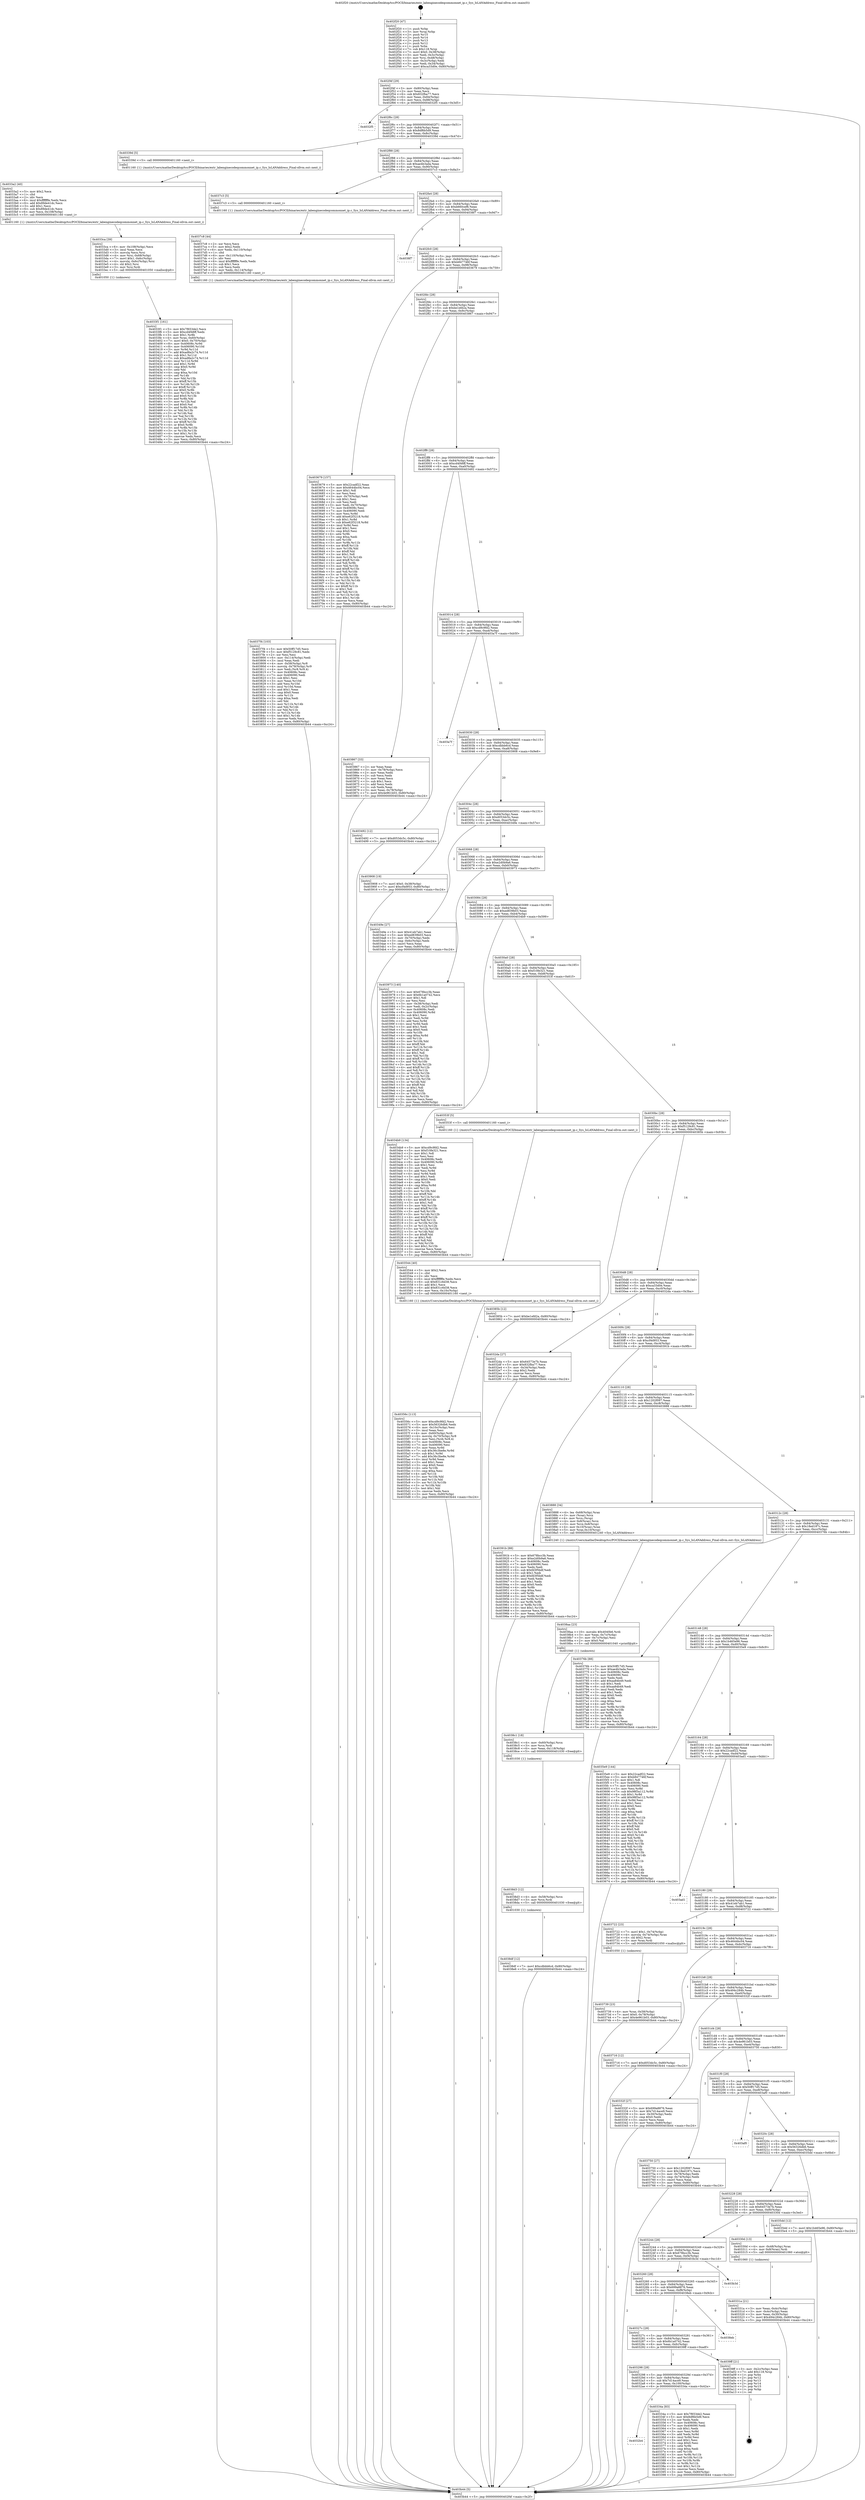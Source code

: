 digraph "0x402f20" {
  label = "0x402f20 (/mnt/c/Users/mathe/Desktop/tcc/POCII/binaries/extr_labenginecodeqcommonnet_ip.c_Sys_IsLANAddress_Final-ollvm.out::main(0))"
  labelloc = "t"
  node[shape=record]

  Entry [label="",width=0.3,height=0.3,shape=circle,fillcolor=black,style=filled]
  "0x402f4f" [label="{
     0x402f4f [29]\l
     | [instrs]\l
     &nbsp;&nbsp;0x402f4f \<+3\>: mov -0x80(%rbp),%eax\l
     &nbsp;&nbsp;0x402f52 \<+2\>: mov %eax,%ecx\l
     &nbsp;&nbsp;0x402f54 \<+6\>: sub $0x832fba77,%ecx\l
     &nbsp;&nbsp;0x402f5a \<+6\>: mov %eax,-0x84(%rbp)\l
     &nbsp;&nbsp;0x402f60 \<+6\>: mov %ecx,-0x88(%rbp)\l
     &nbsp;&nbsp;0x402f66 \<+6\>: je 00000000004032f5 \<main+0x3d5\>\l
  }"]
  "0x4032f5" [label="{
     0x4032f5\l
  }", style=dashed]
  "0x402f6c" [label="{
     0x402f6c [28]\l
     | [instrs]\l
     &nbsp;&nbsp;0x402f6c \<+5\>: jmp 0000000000402f71 \<main+0x51\>\l
     &nbsp;&nbsp;0x402f71 \<+6\>: mov -0x84(%rbp),%eax\l
     &nbsp;&nbsp;0x402f77 \<+5\>: sub $0x8df6b5d9,%eax\l
     &nbsp;&nbsp;0x402f7c \<+6\>: mov %eax,-0x8c(%rbp)\l
     &nbsp;&nbsp;0x402f82 \<+6\>: je 000000000040339d \<main+0x47d\>\l
  }"]
  Exit [label="",width=0.3,height=0.3,shape=circle,fillcolor=black,style=filled,peripheries=2]
  "0x40339d" [label="{
     0x40339d [5]\l
     | [instrs]\l
     &nbsp;&nbsp;0x40339d \<+5\>: call 0000000000401160 \<next_i\>\l
     | [calls]\l
     &nbsp;&nbsp;0x401160 \{1\} (/mnt/c/Users/mathe/Desktop/tcc/POCII/binaries/extr_labenginecodeqcommonnet_ip.c_Sys_IsLANAddress_Final-ollvm.out::next_i)\l
  }"]
  "0x402f88" [label="{
     0x402f88 [28]\l
     | [instrs]\l
     &nbsp;&nbsp;0x402f88 \<+5\>: jmp 0000000000402f8d \<main+0x6d\>\l
     &nbsp;&nbsp;0x402f8d \<+6\>: mov -0x84(%rbp),%eax\l
     &nbsp;&nbsp;0x402f93 \<+5\>: sub $0xae4b3ada,%eax\l
     &nbsp;&nbsp;0x402f98 \<+6\>: mov %eax,-0x90(%rbp)\l
     &nbsp;&nbsp;0x402f9e \<+6\>: je 00000000004037c3 \<main+0x8a3\>\l
  }"]
  "0x4038df" [label="{
     0x4038df [12]\l
     | [instrs]\l
     &nbsp;&nbsp;0x4038df \<+7\>: movl $0xcdbbb6cd,-0x80(%rbp)\l
     &nbsp;&nbsp;0x4038e6 \<+5\>: jmp 0000000000403b44 \<main+0xc24\>\l
  }"]
  "0x4037c3" [label="{
     0x4037c3 [5]\l
     | [instrs]\l
     &nbsp;&nbsp;0x4037c3 \<+5\>: call 0000000000401160 \<next_i\>\l
     | [calls]\l
     &nbsp;&nbsp;0x401160 \{1\} (/mnt/c/Users/mathe/Desktop/tcc/POCII/binaries/extr_labenginecodeqcommonnet_ip.c_Sys_IsLANAddress_Final-ollvm.out::next_i)\l
  }"]
  "0x402fa4" [label="{
     0x402fa4 [28]\l
     | [instrs]\l
     &nbsp;&nbsp;0x402fa4 \<+5\>: jmp 0000000000402fa9 \<main+0x89\>\l
     &nbsp;&nbsp;0x402fa9 \<+6\>: mov -0x84(%rbp),%eax\l
     &nbsp;&nbsp;0x402faf \<+5\>: sub $0xb660cef6,%eax\l
     &nbsp;&nbsp;0x402fb4 \<+6\>: mov %eax,-0x94(%rbp)\l
     &nbsp;&nbsp;0x402fba \<+6\>: je 00000000004038f7 \<main+0x9d7\>\l
  }"]
  "0x4038d3" [label="{
     0x4038d3 [12]\l
     | [instrs]\l
     &nbsp;&nbsp;0x4038d3 \<+4\>: mov -0x58(%rbp),%rcx\l
     &nbsp;&nbsp;0x4038d7 \<+3\>: mov %rcx,%rdi\l
     &nbsp;&nbsp;0x4038da \<+5\>: call 0000000000401030 \<free@plt\>\l
     | [calls]\l
     &nbsp;&nbsp;0x401030 \{1\} (unknown)\l
  }"]
  "0x4038f7" [label="{
     0x4038f7\l
  }", style=dashed]
  "0x402fc0" [label="{
     0x402fc0 [28]\l
     | [instrs]\l
     &nbsp;&nbsp;0x402fc0 \<+5\>: jmp 0000000000402fc5 \<main+0xa5\>\l
     &nbsp;&nbsp;0x402fc5 \<+6\>: mov -0x84(%rbp),%eax\l
     &nbsp;&nbsp;0x402fcb \<+5\>: sub $0xb847746f,%eax\l
     &nbsp;&nbsp;0x402fd0 \<+6\>: mov %eax,-0x98(%rbp)\l
     &nbsp;&nbsp;0x402fd6 \<+6\>: je 0000000000403679 \<main+0x759\>\l
  }"]
  "0x4038c1" [label="{
     0x4038c1 [18]\l
     | [instrs]\l
     &nbsp;&nbsp;0x4038c1 \<+4\>: mov -0x60(%rbp),%rcx\l
     &nbsp;&nbsp;0x4038c5 \<+3\>: mov %rcx,%rdi\l
     &nbsp;&nbsp;0x4038c8 \<+6\>: mov %eax,-0x118(%rbp)\l
     &nbsp;&nbsp;0x4038ce \<+5\>: call 0000000000401030 \<free@plt\>\l
     | [calls]\l
     &nbsp;&nbsp;0x401030 \{1\} (unknown)\l
  }"]
  "0x403679" [label="{
     0x403679 [157]\l
     | [instrs]\l
     &nbsp;&nbsp;0x403679 \<+5\>: mov $0x22cadf22,%eax\l
     &nbsp;&nbsp;0x40367e \<+5\>: mov $0x4644bc04,%ecx\l
     &nbsp;&nbsp;0x403683 \<+2\>: mov $0x1,%dl\l
     &nbsp;&nbsp;0x403685 \<+2\>: xor %esi,%esi\l
     &nbsp;&nbsp;0x403687 \<+3\>: mov -0x70(%rbp),%edi\l
     &nbsp;&nbsp;0x40368a \<+3\>: sub $0x1,%esi\l
     &nbsp;&nbsp;0x40368d \<+2\>: sub %esi,%edi\l
     &nbsp;&nbsp;0x40368f \<+3\>: mov %edi,-0x70(%rbp)\l
     &nbsp;&nbsp;0x403692 \<+7\>: mov 0x40608c,%esi\l
     &nbsp;&nbsp;0x403699 \<+7\>: mov 0x406090,%edi\l
     &nbsp;&nbsp;0x4036a0 \<+3\>: mov %esi,%r8d\l
     &nbsp;&nbsp;0x4036a3 \<+7\>: add $0xe62f3218,%r8d\l
     &nbsp;&nbsp;0x4036aa \<+4\>: sub $0x1,%r8d\l
     &nbsp;&nbsp;0x4036ae \<+7\>: sub $0xe62f3218,%r8d\l
     &nbsp;&nbsp;0x4036b5 \<+4\>: imul %r8d,%esi\l
     &nbsp;&nbsp;0x4036b9 \<+3\>: and $0x1,%esi\l
     &nbsp;&nbsp;0x4036bc \<+3\>: cmp $0x0,%esi\l
     &nbsp;&nbsp;0x4036bf \<+4\>: sete %r9b\l
     &nbsp;&nbsp;0x4036c3 \<+3\>: cmp $0xa,%edi\l
     &nbsp;&nbsp;0x4036c6 \<+4\>: setl %r10b\l
     &nbsp;&nbsp;0x4036ca \<+3\>: mov %r9b,%r11b\l
     &nbsp;&nbsp;0x4036cd \<+4\>: xor $0xff,%r11b\l
     &nbsp;&nbsp;0x4036d1 \<+3\>: mov %r10b,%bl\l
     &nbsp;&nbsp;0x4036d4 \<+3\>: xor $0xff,%bl\l
     &nbsp;&nbsp;0x4036d7 \<+3\>: xor $0x1,%dl\l
     &nbsp;&nbsp;0x4036da \<+3\>: mov %r11b,%r14b\l
     &nbsp;&nbsp;0x4036dd \<+4\>: and $0xff,%r14b\l
     &nbsp;&nbsp;0x4036e1 \<+3\>: and %dl,%r9b\l
     &nbsp;&nbsp;0x4036e4 \<+3\>: mov %bl,%r15b\l
     &nbsp;&nbsp;0x4036e7 \<+4\>: and $0xff,%r15b\l
     &nbsp;&nbsp;0x4036eb \<+3\>: and %dl,%r10b\l
     &nbsp;&nbsp;0x4036ee \<+3\>: or %r9b,%r14b\l
     &nbsp;&nbsp;0x4036f1 \<+3\>: or %r10b,%r15b\l
     &nbsp;&nbsp;0x4036f4 \<+3\>: xor %r15b,%r14b\l
     &nbsp;&nbsp;0x4036f7 \<+3\>: or %bl,%r11b\l
     &nbsp;&nbsp;0x4036fa \<+4\>: xor $0xff,%r11b\l
     &nbsp;&nbsp;0x4036fe \<+3\>: or $0x1,%dl\l
     &nbsp;&nbsp;0x403701 \<+3\>: and %dl,%r11b\l
     &nbsp;&nbsp;0x403704 \<+3\>: or %r11b,%r14b\l
     &nbsp;&nbsp;0x403707 \<+4\>: test $0x1,%r14b\l
     &nbsp;&nbsp;0x40370b \<+3\>: cmovne %ecx,%eax\l
     &nbsp;&nbsp;0x40370e \<+3\>: mov %eax,-0x80(%rbp)\l
     &nbsp;&nbsp;0x403711 \<+5\>: jmp 0000000000403b44 \<main+0xc24\>\l
  }"]
  "0x402fdc" [label="{
     0x402fdc [28]\l
     | [instrs]\l
     &nbsp;&nbsp;0x402fdc \<+5\>: jmp 0000000000402fe1 \<main+0xc1\>\l
     &nbsp;&nbsp;0x402fe1 \<+6\>: mov -0x84(%rbp),%eax\l
     &nbsp;&nbsp;0x402fe7 \<+5\>: sub $0xbe1efd2a,%eax\l
     &nbsp;&nbsp;0x402fec \<+6\>: mov %eax,-0x9c(%rbp)\l
     &nbsp;&nbsp;0x402ff2 \<+6\>: je 0000000000403867 \<main+0x947\>\l
  }"]
  "0x4038aa" [label="{
     0x4038aa [23]\l
     | [instrs]\l
     &nbsp;&nbsp;0x4038aa \<+10\>: movabs $0x4040b6,%rdi\l
     &nbsp;&nbsp;0x4038b4 \<+3\>: mov %eax,-0x7c(%rbp)\l
     &nbsp;&nbsp;0x4038b7 \<+3\>: mov -0x7c(%rbp),%esi\l
     &nbsp;&nbsp;0x4038ba \<+2\>: mov $0x0,%al\l
     &nbsp;&nbsp;0x4038bc \<+5\>: call 0000000000401040 \<printf@plt\>\l
     | [calls]\l
     &nbsp;&nbsp;0x401040 \{1\} (unknown)\l
  }"]
  "0x403867" [label="{
     0x403867 [33]\l
     | [instrs]\l
     &nbsp;&nbsp;0x403867 \<+2\>: xor %eax,%eax\l
     &nbsp;&nbsp;0x403869 \<+3\>: mov -0x78(%rbp),%ecx\l
     &nbsp;&nbsp;0x40386c \<+2\>: mov %eax,%edx\l
     &nbsp;&nbsp;0x40386e \<+2\>: sub %ecx,%edx\l
     &nbsp;&nbsp;0x403870 \<+2\>: mov %eax,%ecx\l
     &nbsp;&nbsp;0x403872 \<+3\>: sub $0x1,%ecx\l
     &nbsp;&nbsp;0x403875 \<+2\>: add %ecx,%edx\l
     &nbsp;&nbsp;0x403877 \<+2\>: sub %edx,%eax\l
     &nbsp;&nbsp;0x403879 \<+3\>: mov %eax,-0x78(%rbp)\l
     &nbsp;&nbsp;0x40387c \<+7\>: movl $0x4e961b03,-0x80(%rbp)\l
     &nbsp;&nbsp;0x403883 \<+5\>: jmp 0000000000403b44 \<main+0xc24\>\l
  }"]
  "0x402ff8" [label="{
     0x402ff8 [28]\l
     | [instrs]\l
     &nbsp;&nbsp;0x402ff8 \<+5\>: jmp 0000000000402ffd \<main+0xdd\>\l
     &nbsp;&nbsp;0x402ffd \<+6\>: mov -0x84(%rbp),%eax\l
     &nbsp;&nbsp;0x403003 \<+5\>: sub $0xcd4f48ff,%eax\l
     &nbsp;&nbsp;0x403008 \<+6\>: mov %eax,-0xa0(%rbp)\l
     &nbsp;&nbsp;0x40300e \<+6\>: je 0000000000403492 \<main+0x572\>\l
  }"]
  "0x4037f4" [label="{
     0x4037f4 [103]\l
     | [instrs]\l
     &nbsp;&nbsp;0x4037f4 \<+5\>: mov $0x50ff17d5,%ecx\l
     &nbsp;&nbsp;0x4037f9 \<+5\>: mov $0xf5129c81,%edx\l
     &nbsp;&nbsp;0x4037fe \<+2\>: xor %esi,%esi\l
     &nbsp;&nbsp;0x403800 \<+6\>: mov -0x114(%rbp),%edi\l
     &nbsp;&nbsp;0x403806 \<+3\>: imul %eax,%edi\l
     &nbsp;&nbsp;0x403809 \<+4\>: mov -0x58(%rbp),%r8\l
     &nbsp;&nbsp;0x40380d \<+4\>: movslq -0x78(%rbp),%r9\l
     &nbsp;&nbsp;0x403811 \<+4\>: mov %edi,(%r8,%r9,4)\l
     &nbsp;&nbsp;0x403815 \<+7\>: mov 0x40608c,%eax\l
     &nbsp;&nbsp;0x40381c \<+7\>: mov 0x406090,%edi\l
     &nbsp;&nbsp;0x403823 \<+3\>: sub $0x1,%esi\l
     &nbsp;&nbsp;0x403826 \<+3\>: mov %eax,%r10d\l
     &nbsp;&nbsp;0x403829 \<+3\>: add %esi,%r10d\l
     &nbsp;&nbsp;0x40382c \<+4\>: imul %r10d,%eax\l
     &nbsp;&nbsp;0x403830 \<+3\>: and $0x1,%eax\l
     &nbsp;&nbsp;0x403833 \<+3\>: cmp $0x0,%eax\l
     &nbsp;&nbsp;0x403836 \<+4\>: sete %r11b\l
     &nbsp;&nbsp;0x40383a \<+3\>: cmp $0xa,%edi\l
     &nbsp;&nbsp;0x40383d \<+3\>: setl %bl\l
     &nbsp;&nbsp;0x403840 \<+3\>: mov %r11b,%r14b\l
     &nbsp;&nbsp;0x403843 \<+3\>: and %bl,%r14b\l
     &nbsp;&nbsp;0x403846 \<+3\>: xor %bl,%r11b\l
     &nbsp;&nbsp;0x403849 \<+3\>: or %r11b,%r14b\l
     &nbsp;&nbsp;0x40384c \<+4\>: test $0x1,%r14b\l
     &nbsp;&nbsp;0x403850 \<+3\>: cmovne %edx,%ecx\l
     &nbsp;&nbsp;0x403853 \<+3\>: mov %ecx,-0x80(%rbp)\l
     &nbsp;&nbsp;0x403856 \<+5\>: jmp 0000000000403b44 \<main+0xc24\>\l
  }"]
  "0x403492" [label="{
     0x403492 [12]\l
     | [instrs]\l
     &nbsp;&nbsp;0x403492 \<+7\>: movl $0xd053dc5c,-0x80(%rbp)\l
     &nbsp;&nbsp;0x403499 \<+5\>: jmp 0000000000403b44 \<main+0xc24\>\l
  }"]
  "0x403014" [label="{
     0x403014 [28]\l
     | [instrs]\l
     &nbsp;&nbsp;0x403014 \<+5\>: jmp 0000000000403019 \<main+0xf9\>\l
     &nbsp;&nbsp;0x403019 \<+6\>: mov -0x84(%rbp),%eax\l
     &nbsp;&nbsp;0x40301f \<+5\>: sub $0xcd9c9fd2,%eax\l
     &nbsp;&nbsp;0x403024 \<+6\>: mov %eax,-0xa4(%rbp)\l
     &nbsp;&nbsp;0x40302a \<+6\>: je 0000000000403a7f \<main+0xb5f\>\l
  }"]
  "0x4037c8" [label="{
     0x4037c8 [44]\l
     | [instrs]\l
     &nbsp;&nbsp;0x4037c8 \<+2\>: xor %ecx,%ecx\l
     &nbsp;&nbsp;0x4037ca \<+5\>: mov $0x2,%edx\l
     &nbsp;&nbsp;0x4037cf \<+6\>: mov %edx,-0x110(%rbp)\l
     &nbsp;&nbsp;0x4037d5 \<+1\>: cltd\l
     &nbsp;&nbsp;0x4037d6 \<+6\>: mov -0x110(%rbp),%esi\l
     &nbsp;&nbsp;0x4037dc \<+2\>: idiv %esi\l
     &nbsp;&nbsp;0x4037de \<+6\>: imul $0xfffffffe,%edx,%edx\l
     &nbsp;&nbsp;0x4037e4 \<+3\>: sub $0x1,%ecx\l
     &nbsp;&nbsp;0x4037e7 \<+2\>: sub %ecx,%edx\l
     &nbsp;&nbsp;0x4037e9 \<+6\>: mov %edx,-0x114(%rbp)\l
     &nbsp;&nbsp;0x4037ef \<+5\>: call 0000000000401160 \<next_i\>\l
     | [calls]\l
     &nbsp;&nbsp;0x401160 \{1\} (/mnt/c/Users/mathe/Desktop/tcc/POCII/binaries/extr_labenginecodeqcommonnet_ip.c_Sys_IsLANAddress_Final-ollvm.out::next_i)\l
  }"]
  "0x403a7f" [label="{
     0x403a7f\l
  }", style=dashed]
  "0x403030" [label="{
     0x403030 [28]\l
     | [instrs]\l
     &nbsp;&nbsp;0x403030 \<+5\>: jmp 0000000000403035 \<main+0x115\>\l
     &nbsp;&nbsp;0x403035 \<+6\>: mov -0x84(%rbp),%eax\l
     &nbsp;&nbsp;0x40303b \<+5\>: sub $0xcdbbb6cd,%eax\l
     &nbsp;&nbsp;0x403040 \<+6\>: mov %eax,-0xa8(%rbp)\l
     &nbsp;&nbsp;0x403046 \<+6\>: je 0000000000403908 \<main+0x9e8\>\l
  }"]
  "0x403739" [label="{
     0x403739 [23]\l
     | [instrs]\l
     &nbsp;&nbsp;0x403739 \<+4\>: mov %rax,-0x58(%rbp)\l
     &nbsp;&nbsp;0x40373d \<+7\>: movl $0x0,-0x78(%rbp)\l
     &nbsp;&nbsp;0x403744 \<+7\>: movl $0x4e961b03,-0x80(%rbp)\l
     &nbsp;&nbsp;0x40374b \<+5\>: jmp 0000000000403b44 \<main+0xc24\>\l
  }"]
  "0x403908" [label="{
     0x403908 [19]\l
     | [instrs]\l
     &nbsp;&nbsp;0x403908 \<+7\>: movl $0x0,-0x38(%rbp)\l
     &nbsp;&nbsp;0x40390f \<+7\>: movl $0xcf4d953,-0x80(%rbp)\l
     &nbsp;&nbsp;0x403916 \<+5\>: jmp 0000000000403b44 \<main+0xc24\>\l
  }"]
  "0x40304c" [label="{
     0x40304c [28]\l
     | [instrs]\l
     &nbsp;&nbsp;0x40304c \<+5\>: jmp 0000000000403051 \<main+0x131\>\l
     &nbsp;&nbsp;0x403051 \<+6\>: mov -0x84(%rbp),%eax\l
     &nbsp;&nbsp;0x403057 \<+5\>: sub $0xd053dc5c,%eax\l
     &nbsp;&nbsp;0x40305c \<+6\>: mov %eax,-0xac(%rbp)\l
     &nbsp;&nbsp;0x403062 \<+6\>: je 000000000040349e \<main+0x57e\>\l
  }"]
  "0x40356c" [label="{
     0x40356c [113]\l
     | [instrs]\l
     &nbsp;&nbsp;0x40356c \<+5\>: mov $0xcd9c9fd2,%ecx\l
     &nbsp;&nbsp;0x403571 \<+5\>: mov $0x56326db6,%edx\l
     &nbsp;&nbsp;0x403576 \<+6\>: mov -0x10c(%rbp),%esi\l
     &nbsp;&nbsp;0x40357c \<+3\>: imul %eax,%esi\l
     &nbsp;&nbsp;0x40357f \<+4\>: mov -0x60(%rbp),%rdi\l
     &nbsp;&nbsp;0x403583 \<+4\>: movslq -0x70(%rbp),%r8\l
     &nbsp;&nbsp;0x403587 \<+4\>: mov %esi,(%rdi,%r8,4)\l
     &nbsp;&nbsp;0x40358b \<+7\>: mov 0x40608c,%eax\l
     &nbsp;&nbsp;0x403592 \<+7\>: mov 0x406090,%esi\l
     &nbsp;&nbsp;0x403599 \<+3\>: mov %eax,%r9d\l
     &nbsp;&nbsp;0x40359c \<+7\>: sub $0x36c3be8e,%r9d\l
     &nbsp;&nbsp;0x4035a3 \<+4\>: sub $0x1,%r9d\l
     &nbsp;&nbsp;0x4035a7 \<+7\>: add $0x36c3be8e,%r9d\l
     &nbsp;&nbsp;0x4035ae \<+4\>: imul %r9d,%eax\l
     &nbsp;&nbsp;0x4035b2 \<+3\>: and $0x1,%eax\l
     &nbsp;&nbsp;0x4035b5 \<+3\>: cmp $0x0,%eax\l
     &nbsp;&nbsp;0x4035b8 \<+4\>: sete %r10b\l
     &nbsp;&nbsp;0x4035bc \<+3\>: cmp $0xa,%esi\l
     &nbsp;&nbsp;0x4035bf \<+4\>: setl %r11b\l
     &nbsp;&nbsp;0x4035c3 \<+3\>: mov %r10b,%bl\l
     &nbsp;&nbsp;0x4035c6 \<+3\>: and %r11b,%bl\l
     &nbsp;&nbsp;0x4035c9 \<+3\>: xor %r11b,%r10b\l
     &nbsp;&nbsp;0x4035cc \<+3\>: or %r10b,%bl\l
     &nbsp;&nbsp;0x4035cf \<+3\>: test $0x1,%bl\l
     &nbsp;&nbsp;0x4035d2 \<+3\>: cmovne %edx,%ecx\l
     &nbsp;&nbsp;0x4035d5 \<+3\>: mov %ecx,-0x80(%rbp)\l
     &nbsp;&nbsp;0x4035d8 \<+5\>: jmp 0000000000403b44 \<main+0xc24\>\l
  }"]
  "0x40349e" [label="{
     0x40349e [27]\l
     | [instrs]\l
     &nbsp;&nbsp;0x40349e \<+5\>: mov $0x41eb7ab1,%eax\l
     &nbsp;&nbsp;0x4034a3 \<+5\>: mov $0xed839b03,%ecx\l
     &nbsp;&nbsp;0x4034a8 \<+3\>: mov -0x70(%rbp),%edx\l
     &nbsp;&nbsp;0x4034ab \<+3\>: cmp -0x6c(%rbp),%edx\l
     &nbsp;&nbsp;0x4034ae \<+3\>: cmovl %ecx,%eax\l
     &nbsp;&nbsp;0x4034b1 \<+3\>: mov %eax,-0x80(%rbp)\l
     &nbsp;&nbsp;0x4034b4 \<+5\>: jmp 0000000000403b44 \<main+0xc24\>\l
  }"]
  "0x403068" [label="{
     0x403068 [28]\l
     | [instrs]\l
     &nbsp;&nbsp;0x403068 \<+5\>: jmp 000000000040306d \<main+0x14d\>\l
     &nbsp;&nbsp;0x40306d \<+6\>: mov -0x84(%rbp),%eax\l
     &nbsp;&nbsp;0x403073 \<+5\>: sub $0xe2d0b9a6,%eax\l
     &nbsp;&nbsp;0x403078 \<+6\>: mov %eax,-0xb0(%rbp)\l
     &nbsp;&nbsp;0x40307e \<+6\>: je 0000000000403973 \<main+0xa53\>\l
  }"]
  "0x403544" [label="{
     0x403544 [40]\l
     | [instrs]\l
     &nbsp;&nbsp;0x403544 \<+5\>: mov $0x2,%ecx\l
     &nbsp;&nbsp;0x403549 \<+1\>: cltd\l
     &nbsp;&nbsp;0x40354a \<+2\>: idiv %ecx\l
     &nbsp;&nbsp;0x40354c \<+6\>: imul $0xfffffffe,%edx,%ecx\l
     &nbsp;&nbsp;0x403552 \<+6\>: sub $0x831c6d38,%ecx\l
     &nbsp;&nbsp;0x403558 \<+3\>: add $0x1,%ecx\l
     &nbsp;&nbsp;0x40355b \<+6\>: add $0x831c6d38,%ecx\l
     &nbsp;&nbsp;0x403561 \<+6\>: mov %ecx,-0x10c(%rbp)\l
     &nbsp;&nbsp;0x403567 \<+5\>: call 0000000000401160 \<next_i\>\l
     | [calls]\l
     &nbsp;&nbsp;0x401160 \{1\} (/mnt/c/Users/mathe/Desktop/tcc/POCII/binaries/extr_labenginecodeqcommonnet_ip.c_Sys_IsLANAddress_Final-ollvm.out::next_i)\l
  }"]
  "0x403973" [label="{
     0x403973 [140]\l
     | [instrs]\l
     &nbsp;&nbsp;0x403973 \<+5\>: mov $0x678bcc3b,%eax\l
     &nbsp;&nbsp;0x403978 \<+5\>: mov $0x6b1a0742,%ecx\l
     &nbsp;&nbsp;0x40397d \<+2\>: mov $0x1,%dl\l
     &nbsp;&nbsp;0x40397f \<+2\>: xor %esi,%esi\l
     &nbsp;&nbsp;0x403981 \<+3\>: mov -0x38(%rbp),%edi\l
     &nbsp;&nbsp;0x403984 \<+3\>: mov %edi,-0x2c(%rbp)\l
     &nbsp;&nbsp;0x403987 \<+7\>: mov 0x40608c,%edi\l
     &nbsp;&nbsp;0x40398e \<+8\>: mov 0x406090,%r8d\l
     &nbsp;&nbsp;0x403996 \<+3\>: sub $0x1,%esi\l
     &nbsp;&nbsp;0x403999 \<+3\>: mov %edi,%r9d\l
     &nbsp;&nbsp;0x40399c \<+3\>: add %esi,%r9d\l
     &nbsp;&nbsp;0x40399f \<+4\>: imul %r9d,%edi\l
     &nbsp;&nbsp;0x4039a3 \<+3\>: and $0x1,%edi\l
     &nbsp;&nbsp;0x4039a6 \<+3\>: cmp $0x0,%edi\l
     &nbsp;&nbsp;0x4039a9 \<+4\>: sete %r10b\l
     &nbsp;&nbsp;0x4039ad \<+4\>: cmp $0xa,%r8d\l
     &nbsp;&nbsp;0x4039b1 \<+4\>: setl %r11b\l
     &nbsp;&nbsp;0x4039b5 \<+3\>: mov %r10b,%bl\l
     &nbsp;&nbsp;0x4039b8 \<+3\>: xor $0xff,%bl\l
     &nbsp;&nbsp;0x4039bb \<+3\>: mov %r11b,%r14b\l
     &nbsp;&nbsp;0x4039be \<+4\>: xor $0xff,%r14b\l
     &nbsp;&nbsp;0x4039c2 \<+3\>: xor $0x1,%dl\l
     &nbsp;&nbsp;0x4039c5 \<+3\>: mov %bl,%r15b\l
     &nbsp;&nbsp;0x4039c8 \<+4\>: and $0xff,%r15b\l
     &nbsp;&nbsp;0x4039cc \<+3\>: and %dl,%r10b\l
     &nbsp;&nbsp;0x4039cf \<+3\>: mov %r14b,%r12b\l
     &nbsp;&nbsp;0x4039d2 \<+4\>: and $0xff,%r12b\l
     &nbsp;&nbsp;0x4039d6 \<+3\>: and %dl,%r11b\l
     &nbsp;&nbsp;0x4039d9 \<+3\>: or %r10b,%r15b\l
     &nbsp;&nbsp;0x4039dc \<+3\>: or %r11b,%r12b\l
     &nbsp;&nbsp;0x4039df \<+3\>: xor %r12b,%r15b\l
     &nbsp;&nbsp;0x4039e2 \<+3\>: or %r14b,%bl\l
     &nbsp;&nbsp;0x4039e5 \<+3\>: xor $0xff,%bl\l
     &nbsp;&nbsp;0x4039e8 \<+3\>: or $0x1,%dl\l
     &nbsp;&nbsp;0x4039eb \<+2\>: and %dl,%bl\l
     &nbsp;&nbsp;0x4039ed \<+3\>: or %bl,%r15b\l
     &nbsp;&nbsp;0x4039f0 \<+4\>: test $0x1,%r15b\l
     &nbsp;&nbsp;0x4039f4 \<+3\>: cmovne %ecx,%eax\l
     &nbsp;&nbsp;0x4039f7 \<+3\>: mov %eax,-0x80(%rbp)\l
     &nbsp;&nbsp;0x4039fa \<+5\>: jmp 0000000000403b44 \<main+0xc24\>\l
  }"]
  "0x403084" [label="{
     0x403084 [28]\l
     | [instrs]\l
     &nbsp;&nbsp;0x403084 \<+5\>: jmp 0000000000403089 \<main+0x169\>\l
     &nbsp;&nbsp;0x403089 \<+6\>: mov -0x84(%rbp),%eax\l
     &nbsp;&nbsp;0x40308f \<+5\>: sub $0xed839b03,%eax\l
     &nbsp;&nbsp;0x403094 \<+6\>: mov %eax,-0xb4(%rbp)\l
     &nbsp;&nbsp;0x40309a \<+6\>: je 00000000004034b9 \<main+0x599\>\l
  }"]
  "0x4033f1" [label="{
     0x4033f1 [161]\l
     | [instrs]\l
     &nbsp;&nbsp;0x4033f1 \<+5\>: mov $0x7f653de2,%ecx\l
     &nbsp;&nbsp;0x4033f6 \<+5\>: mov $0xcd4f48ff,%edx\l
     &nbsp;&nbsp;0x4033fb \<+3\>: mov $0x1,%r8b\l
     &nbsp;&nbsp;0x4033fe \<+4\>: mov %rax,-0x60(%rbp)\l
     &nbsp;&nbsp;0x403402 \<+7\>: movl $0x0,-0x70(%rbp)\l
     &nbsp;&nbsp;0x403409 \<+8\>: mov 0x40608c,%r9d\l
     &nbsp;&nbsp;0x403411 \<+8\>: mov 0x406090,%r10d\l
     &nbsp;&nbsp;0x403419 \<+3\>: mov %r9d,%r11d\l
     &nbsp;&nbsp;0x40341c \<+7\>: add $0xad8a2c74,%r11d\l
     &nbsp;&nbsp;0x403423 \<+4\>: sub $0x1,%r11d\l
     &nbsp;&nbsp;0x403427 \<+7\>: sub $0xad8a2c74,%r11d\l
     &nbsp;&nbsp;0x40342e \<+4\>: imul %r11d,%r9d\l
     &nbsp;&nbsp;0x403432 \<+4\>: and $0x1,%r9d\l
     &nbsp;&nbsp;0x403436 \<+4\>: cmp $0x0,%r9d\l
     &nbsp;&nbsp;0x40343a \<+3\>: sete %bl\l
     &nbsp;&nbsp;0x40343d \<+4\>: cmp $0xa,%r10d\l
     &nbsp;&nbsp;0x403441 \<+4\>: setl %r14b\l
     &nbsp;&nbsp;0x403445 \<+3\>: mov %bl,%r15b\l
     &nbsp;&nbsp;0x403448 \<+4\>: xor $0xff,%r15b\l
     &nbsp;&nbsp;0x40344c \<+3\>: mov %r14b,%r12b\l
     &nbsp;&nbsp;0x40344f \<+4\>: xor $0xff,%r12b\l
     &nbsp;&nbsp;0x403453 \<+4\>: xor $0x0,%r8b\l
     &nbsp;&nbsp;0x403457 \<+3\>: mov %r15b,%r13b\l
     &nbsp;&nbsp;0x40345a \<+4\>: and $0x0,%r13b\l
     &nbsp;&nbsp;0x40345e \<+3\>: and %r8b,%bl\l
     &nbsp;&nbsp;0x403461 \<+3\>: mov %r12b,%al\l
     &nbsp;&nbsp;0x403464 \<+2\>: and $0x0,%al\l
     &nbsp;&nbsp;0x403466 \<+3\>: and %r8b,%r14b\l
     &nbsp;&nbsp;0x403469 \<+3\>: or %bl,%r13b\l
     &nbsp;&nbsp;0x40346c \<+3\>: or %r14b,%al\l
     &nbsp;&nbsp;0x40346f \<+3\>: xor %al,%r13b\l
     &nbsp;&nbsp;0x403472 \<+3\>: or %r12b,%r15b\l
     &nbsp;&nbsp;0x403475 \<+4\>: xor $0xff,%r15b\l
     &nbsp;&nbsp;0x403479 \<+4\>: or $0x0,%r8b\l
     &nbsp;&nbsp;0x40347d \<+3\>: and %r8b,%r15b\l
     &nbsp;&nbsp;0x403480 \<+3\>: or %r15b,%r13b\l
     &nbsp;&nbsp;0x403483 \<+4\>: test $0x1,%r13b\l
     &nbsp;&nbsp;0x403487 \<+3\>: cmovne %edx,%ecx\l
     &nbsp;&nbsp;0x40348a \<+3\>: mov %ecx,-0x80(%rbp)\l
     &nbsp;&nbsp;0x40348d \<+5\>: jmp 0000000000403b44 \<main+0xc24\>\l
  }"]
  "0x4034b9" [label="{
     0x4034b9 [134]\l
     | [instrs]\l
     &nbsp;&nbsp;0x4034b9 \<+5\>: mov $0xcd9c9fd2,%eax\l
     &nbsp;&nbsp;0x4034be \<+5\>: mov $0xf10fe321,%ecx\l
     &nbsp;&nbsp;0x4034c3 \<+2\>: mov $0x1,%dl\l
     &nbsp;&nbsp;0x4034c5 \<+2\>: xor %esi,%esi\l
     &nbsp;&nbsp;0x4034c7 \<+7\>: mov 0x40608c,%edi\l
     &nbsp;&nbsp;0x4034ce \<+8\>: mov 0x406090,%r8d\l
     &nbsp;&nbsp;0x4034d6 \<+3\>: sub $0x1,%esi\l
     &nbsp;&nbsp;0x4034d9 \<+3\>: mov %edi,%r9d\l
     &nbsp;&nbsp;0x4034dc \<+3\>: add %esi,%r9d\l
     &nbsp;&nbsp;0x4034df \<+4\>: imul %r9d,%edi\l
     &nbsp;&nbsp;0x4034e3 \<+3\>: and $0x1,%edi\l
     &nbsp;&nbsp;0x4034e6 \<+3\>: cmp $0x0,%edi\l
     &nbsp;&nbsp;0x4034e9 \<+4\>: sete %r10b\l
     &nbsp;&nbsp;0x4034ed \<+4\>: cmp $0xa,%r8d\l
     &nbsp;&nbsp;0x4034f1 \<+4\>: setl %r11b\l
     &nbsp;&nbsp;0x4034f5 \<+3\>: mov %r10b,%bl\l
     &nbsp;&nbsp;0x4034f8 \<+3\>: xor $0xff,%bl\l
     &nbsp;&nbsp;0x4034fb \<+3\>: mov %r11b,%r14b\l
     &nbsp;&nbsp;0x4034fe \<+4\>: xor $0xff,%r14b\l
     &nbsp;&nbsp;0x403502 \<+3\>: xor $0x1,%dl\l
     &nbsp;&nbsp;0x403505 \<+3\>: mov %bl,%r15b\l
     &nbsp;&nbsp;0x403508 \<+4\>: and $0xff,%r15b\l
     &nbsp;&nbsp;0x40350c \<+3\>: and %dl,%r10b\l
     &nbsp;&nbsp;0x40350f \<+3\>: mov %r14b,%r12b\l
     &nbsp;&nbsp;0x403512 \<+4\>: and $0xff,%r12b\l
     &nbsp;&nbsp;0x403516 \<+3\>: and %dl,%r11b\l
     &nbsp;&nbsp;0x403519 \<+3\>: or %r10b,%r15b\l
     &nbsp;&nbsp;0x40351c \<+3\>: or %r11b,%r12b\l
     &nbsp;&nbsp;0x40351f \<+3\>: xor %r12b,%r15b\l
     &nbsp;&nbsp;0x403522 \<+3\>: or %r14b,%bl\l
     &nbsp;&nbsp;0x403525 \<+3\>: xor $0xff,%bl\l
     &nbsp;&nbsp;0x403528 \<+3\>: or $0x1,%dl\l
     &nbsp;&nbsp;0x40352b \<+2\>: and %dl,%bl\l
     &nbsp;&nbsp;0x40352d \<+3\>: or %bl,%r15b\l
     &nbsp;&nbsp;0x403530 \<+4\>: test $0x1,%r15b\l
     &nbsp;&nbsp;0x403534 \<+3\>: cmovne %ecx,%eax\l
     &nbsp;&nbsp;0x403537 \<+3\>: mov %eax,-0x80(%rbp)\l
     &nbsp;&nbsp;0x40353a \<+5\>: jmp 0000000000403b44 \<main+0xc24\>\l
  }"]
  "0x4030a0" [label="{
     0x4030a0 [28]\l
     | [instrs]\l
     &nbsp;&nbsp;0x4030a0 \<+5\>: jmp 00000000004030a5 \<main+0x185\>\l
     &nbsp;&nbsp;0x4030a5 \<+6\>: mov -0x84(%rbp),%eax\l
     &nbsp;&nbsp;0x4030ab \<+5\>: sub $0xf10fe321,%eax\l
     &nbsp;&nbsp;0x4030b0 \<+6\>: mov %eax,-0xb8(%rbp)\l
     &nbsp;&nbsp;0x4030b6 \<+6\>: je 000000000040353f \<main+0x61f\>\l
  }"]
  "0x4033ca" [label="{
     0x4033ca [39]\l
     | [instrs]\l
     &nbsp;&nbsp;0x4033ca \<+6\>: mov -0x108(%rbp),%ecx\l
     &nbsp;&nbsp;0x4033d0 \<+3\>: imul %eax,%ecx\l
     &nbsp;&nbsp;0x4033d3 \<+3\>: movslq %ecx,%rsi\l
     &nbsp;&nbsp;0x4033d6 \<+4\>: mov %rsi,-0x68(%rbp)\l
     &nbsp;&nbsp;0x4033da \<+7\>: movl $0x1,-0x6c(%rbp)\l
     &nbsp;&nbsp;0x4033e1 \<+4\>: movslq -0x6c(%rbp),%rsi\l
     &nbsp;&nbsp;0x4033e5 \<+4\>: shl $0x2,%rsi\l
     &nbsp;&nbsp;0x4033e9 \<+3\>: mov %rsi,%rdi\l
     &nbsp;&nbsp;0x4033ec \<+5\>: call 0000000000401050 \<malloc@plt\>\l
     | [calls]\l
     &nbsp;&nbsp;0x401050 \{1\} (unknown)\l
  }"]
  "0x40353f" [label="{
     0x40353f [5]\l
     | [instrs]\l
     &nbsp;&nbsp;0x40353f \<+5\>: call 0000000000401160 \<next_i\>\l
     | [calls]\l
     &nbsp;&nbsp;0x401160 \{1\} (/mnt/c/Users/mathe/Desktop/tcc/POCII/binaries/extr_labenginecodeqcommonnet_ip.c_Sys_IsLANAddress_Final-ollvm.out::next_i)\l
  }"]
  "0x4030bc" [label="{
     0x4030bc [28]\l
     | [instrs]\l
     &nbsp;&nbsp;0x4030bc \<+5\>: jmp 00000000004030c1 \<main+0x1a1\>\l
     &nbsp;&nbsp;0x4030c1 \<+6\>: mov -0x84(%rbp),%eax\l
     &nbsp;&nbsp;0x4030c7 \<+5\>: sub $0xf5129c81,%eax\l
     &nbsp;&nbsp;0x4030cc \<+6\>: mov %eax,-0xbc(%rbp)\l
     &nbsp;&nbsp;0x4030d2 \<+6\>: je 000000000040385b \<main+0x93b\>\l
  }"]
  "0x4033a2" [label="{
     0x4033a2 [40]\l
     | [instrs]\l
     &nbsp;&nbsp;0x4033a2 \<+5\>: mov $0x2,%ecx\l
     &nbsp;&nbsp;0x4033a7 \<+1\>: cltd\l
     &nbsp;&nbsp;0x4033a8 \<+2\>: idiv %ecx\l
     &nbsp;&nbsp;0x4033aa \<+6\>: imul $0xfffffffe,%edx,%ecx\l
     &nbsp;&nbsp;0x4033b0 \<+6\>: add $0x89de41dc,%ecx\l
     &nbsp;&nbsp;0x4033b6 \<+3\>: add $0x1,%ecx\l
     &nbsp;&nbsp;0x4033b9 \<+6\>: sub $0x89de41dc,%ecx\l
     &nbsp;&nbsp;0x4033bf \<+6\>: mov %ecx,-0x108(%rbp)\l
     &nbsp;&nbsp;0x4033c5 \<+5\>: call 0000000000401160 \<next_i\>\l
     | [calls]\l
     &nbsp;&nbsp;0x401160 \{1\} (/mnt/c/Users/mathe/Desktop/tcc/POCII/binaries/extr_labenginecodeqcommonnet_ip.c_Sys_IsLANAddress_Final-ollvm.out::next_i)\l
  }"]
  "0x40385b" [label="{
     0x40385b [12]\l
     | [instrs]\l
     &nbsp;&nbsp;0x40385b \<+7\>: movl $0xbe1efd2a,-0x80(%rbp)\l
     &nbsp;&nbsp;0x403862 \<+5\>: jmp 0000000000403b44 \<main+0xc24\>\l
  }"]
  "0x4030d8" [label="{
     0x4030d8 [28]\l
     | [instrs]\l
     &nbsp;&nbsp;0x4030d8 \<+5\>: jmp 00000000004030dd \<main+0x1bd\>\l
     &nbsp;&nbsp;0x4030dd \<+6\>: mov -0x84(%rbp),%eax\l
     &nbsp;&nbsp;0x4030e3 \<+5\>: sub $0xca33d0e,%eax\l
     &nbsp;&nbsp;0x4030e8 \<+6\>: mov %eax,-0xc0(%rbp)\l
     &nbsp;&nbsp;0x4030ee \<+6\>: je 00000000004032da \<main+0x3ba\>\l
  }"]
  "0x4032b4" [label="{
     0x4032b4\l
  }", style=dashed]
  "0x4032da" [label="{
     0x4032da [27]\l
     | [instrs]\l
     &nbsp;&nbsp;0x4032da \<+5\>: mov $0x64573e7b,%eax\l
     &nbsp;&nbsp;0x4032df \<+5\>: mov $0x832fba77,%ecx\l
     &nbsp;&nbsp;0x4032e4 \<+3\>: mov -0x34(%rbp),%edx\l
     &nbsp;&nbsp;0x4032e7 \<+3\>: cmp $0x2,%edx\l
     &nbsp;&nbsp;0x4032ea \<+3\>: cmovne %ecx,%eax\l
     &nbsp;&nbsp;0x4032ed \<+3\>: mov %eax,-0x80(%rbp)\l
     &nbsp;&nbsp;0x4032f0 \<+5\>: jmp 0000000000403b44 \<main+0xc24\>\l
  }"]
  "0x4030f4" [label="{
     0x4030f4 [28]\l
     | [instrs]\l
     &nbsp;&nbsp;0x4030f4 \<+5\>: jmp 00000000004030f9 \<main+0x1d9\>\l
     &nbsp;&nbsp;0x4030f9 \<+6\>: mov -0x84(%rbp),%eax\l
     &nbsp;&nbsp;0x4030ff \<+5\>: sub $0xcf4d953,%eax\l
     &nbsp;&nbsp;0x403104 \<+6\>: mov %eax,-0xc4(%rbp)\l
     &nbsp;&nbsp;0x40310a \<+6\>: je 000000000040391b \<main+0x9fb\>\l
  }"]
  "0x403b44" [label="{
     0x403b44 [5]\l
     | [instrs]\l
     &nbsp;&nbsp;0x403b44 \<+5\>: jmp 0000000000402f4f \<main+0x2f\>\l
  }"]
  "0x402f20" [label="{
     0x402f20 [47]\l
     | [instrs]\l
     &nbsp;&nbsp;0x402f20 \<+1\>: push %rbp\l
     &nbsp;&nbsp;0x402f21 \<+3\>: mov %rsp,%rbp\l
     &nbsp;&nbsp;0x402f24 \<+2\>: push %r15\l
     &nbsp;&nbsp;0x402f26 \<+2\>: push %r14\l
     &nbsp;&nbsp;0x402f28 \<+2\>: push %r13\l
     &nbsp;&nbsp;0x402f2a \<+2\>: push %r12\l
     &nbsp;&nbsp;0x402f2c \<+1\>: push %rbx\l
     &nbsp;&nbsp;0x402f2d \<+7\>: sub $0x118,%rsp\l
     &nbsp;&nbsp;0x402f34 \<+7\>: movl $0x0,-0x38(%rbp)\l
     &nbsp;&nbsp;0x402f3b \<+3\>: mov %edi,-0x3c(%rbp)\l
     &nbsp;&nbsp;0x402f3e \<+4\>: mov %rsi,-0x48(%rbp)\l
     &nbsp;&nbsp;0x402f42 \<+3\>: mov -0x3c(%rbp),%edi\l
     &nbsp;&nbsp;0x402f45 \<+3\>: mov %edi,-0x34(%rbp)\l
     &nbsp;&nbsp;0x402f48 \<+7\>: movl $0xca33d0e,-0x80(%rbp)\l
  }"]
  "0x40334a" [label="{
     0x40334a [83]\l
     | [instrs]\l
     &nbsp;&nbsp;0x40334a \<+5\>: mov $0x7f653de2,%eax\l
     &nbsp;&nbsp;0x40334f \<+5\>: mov $0x8df6b5d9,%ecx\l
     &nbsp;&nbsp;0x403354 \<+2\>: xor %edx,%edx\l
     &nbsp;&nbsp;0x403356 \<+7\>: mov 0x40608c,%esi\l
     &nbsp;&nbsp;0x40335d \<+7\>: mov 0x406090,%edi\l
     &nbsp;&nbsp;0x403364 \<+3\>: sub $0x1,%edx\l
     &nbsp;&nbsp;0x403367 \<+3\>: mov %esi,%r8d\l
     &nbsp;&nbsp;0x40336a \<+3\>: add %edx,%r8d\l
     &nbsp;&nbsp;0x40336d \<+4\>: imul %r8d,%esi\l
     &nbsp;&nbsp;0x403371 \<+3\>: and $0x1,%esi\l
     &nbsp;&nbsp;0x403374 \<+3\>: cmp $0x0,%esi\l
     &nbsp;&nbsp;0x403377 \<+4\>: sete %r9b\l
     &nbsp;&nbsp;0x40337b \<+3\>: cmp $0xa,%edi\l
     &nbsp;&nbsp;0x40337e \<+4\>: setl %r10b\l
     &nbsp;&nbsp;0x403382 \<+3\>: mov %r9b,%r11b\l
     &nbsp;&nbsp;0x403385 \<+3\>: and %r10b,%r11b\l
     &nbsp;&nbsp;0x403388 \<+3\>: xor %r10b,%r9b\l
     &nbsp;&nbsp;0x40338b \<+3\>: or %r9b,%r11b\l
     &nbsp;&nbsp;0x40338e \<+4\>: test $0x1,%r11b\l
     &nbsp;&nbsp;0x403392 \<+3\>: cmovne %ecx,%eax\l
     &nbsp;&nbsp;0x403395 \<+3\>: mov %eax,-0x80(%rbp)\l
     &nbsp;&nbsp;0x403398 \<+5\>: jmp 0000000000403b44 \<main+0xc24\>\l
  }"]
  "0x40391b" [label="{
     0x40391b [88]\l
     | [instrs]\l
     &nbsp;&nbsp;0x40391b \<+5\>: mov $0x678bcc3b,%eax\l
     &nbsp;&nbsp;0x403920 \<+5\>: mov $0xe2d0b9a6,%ecx\l
     &nbsp;&nbsp;0x403925 \<+7\>: mov 0x40608c,%edx\l
     &nbsp;&nbsp;0x40392c \<+7\>: mov 0x406090,%esi\l
     &nbsp;&nbsp;0x403933 \<+2\>: mov %edx,%edi\l
     &nbsp;&nbsp;0x403935 \<+6\>: sub $0xfd3f5bdf,%edi\l
     &nbsp;&nbsp;0x40393b \<+3\>: sub $0x1,%edi\l
     &nbsp;&nbsp;0x40393e \<+6\>: add $0xfd3f5bdf,%edi\l
     &nbsp;&nbsp;0x403944 \<+3\>: imul %edi,%edx\l
     &nbsp;&nbsp;0x403947 \<+3\>: and $0x1,%edx\l
     &nbsp;&nbsp;0x40394a \<+3\>: cmp $0x0,%edx\l
     &nbsp;&nbsp;0x40394d \<+4\>: sete %r8b\l
     &nbsp;&nbsp;0x403951 \<+3\>: cmp $0xa,%esi\l
     &nbsp;&nbsp;0x403954 \<+4\>: setl %r9b\l
     &nbsp;&nbsp;0x403958 \<+3\>: mov %r8b,%r10b\l
     &nbsp;&nbsp;0x40395b \<+3\>: and %r9b,%r10b\l
     &nbsp;&nbsp;0x40395e \<+3\>: xor %r9b,%r8b\l
     &nbsp;&nbsp;0x403961 \<+3\>: or %r8b,%r10b\l
     &nbsp;&nbsp;0x403964 \<+4\>: test $0x1,%r10b\l
     &nbsp;&nbsp;0x403968 \<+3\>: cmovne %ecx,%eax\l
     &nbsp;&nbsp;0x40396b \<+3\>: mov %eax,-0x80(%rbp)\l
     &nbsp;&nbsp;0x40396e \<+5\>: jmp 0000000000403b44 \<main+0xc24\>\l
  }"]
  "0x403110" [label="{
     0x403110 [28]\l
     | [instrs]\l
     &nbsp;&nbsp;0x403110 \<+5\>: jmp 0000000000403115 \<main+0x1f5\>\l
     &nbsp;&nbsp;0x403115 \<+6\>: mov -0x84(%rbp),%eax\l
     &nbsp;&nbsp;0x40311b \<+5\>: sub $0x1202f097,%eax\l
     &nbsp;&nbsp;0x403120 \<+6\>: mov %eax,-0xc8(%rbp)\l
     &nbsp;&nbsp;0x403126 \<+6\>: je 0000000000403888 \<main+0x968\>\l
  }"]
  "0x403298" [label="{
     0x403298 [28]\l
     | [instrs]\l
     &nbsp;&nbsp;0x403298 \<+5\>: jmp 000000000040329d \<main+0x37d\>\l
     &nbsp;&nbsp;0x40329d \<+6\>: mov -0x84(%rbp),%eax\l
     &nbsp;&nbsp;0x4032a3 \<+5\>: sub $0x7d14ace9,%eax\l
     &nbsp;&nbsp;0x4032a8 \<+6\>: mov %eax,-0x100(%rbp)\l
     &nbsp;&nbsp;0x4032ae \<+6\>: je 000000000040334a \<main+0x42a\>\l
  }"]
  "0x403888" [label="{
     0x403888 [34]\l
     | [instrs]\l
     &nbsp;&nbsp;0x403888 \<+4\>: lea -0x68(%rbp),%rax\l
     &nbsp;&nbsp;0x40388c \<+3\>: mov (%rax),%rcx\l
     &nbsp;&nbsp;0x40388f \<+4\>: mov %rcx,(%rsp)\l
     &nbsp;&nbsp;0x403893 \<+4\>: mov 0x8(%rax),%rcx\l
     &nbsp;&nbsp;0x403897 \<+5\>: mov %rcx,0x8(%rsp)\l
     &nbsp;&nbsp;0x40389c \<+4\>: mov 0x10(%rax),%rax\l
     &nbsp;&nbsp;0x4038a0 \<+5\>: mov %rax,0x10(%rsp)\l
     &nbsp;&nbsp;0x4038a5 \<+5\>: call 0000000000401240 \<Sys_IsLANAddress\>\l
     | [calls]\l
     &nbsp;&nbsp;0x401240 \{1\} (/mnt/c/Users/mathe/Desktop/tcc/POCII/binaries/extr_labenginecodeqcommonnet_ip.c_Sys_IsLANAddress_Final-ollvm.out::Sys_IsLANAddress)\l
  }"]
  "0x40312c" [label="{
     0x40312c [28]\l
     | [instrs]\l
     &nbsp;&nbsp;0x40312c \<+5\>: jmp 0000000000403131 \<main+0x211\>\l
     &nbsp;&nbsp;0x403131 \<+6\>: mov -0x84(%rbp),%eax\l
     &nbsp;&nbsp;0x403137 \<+5\>: sub $0x18ed187c,%eax\l
     &nbsp;&nbsp;0x40313c \<+6\>: mov %eax,-0xcc(%rbp)\l
     &nbsp;&nbsp;0x403142 \<+6\>: je 000000000040376b \<main+0x84b\>\l
  }"]
  "0x4039ff" [label="{
     0x4039ff [21]\l
     | [instrs]\l
     &nbsp;&nbsp;0x4039ff \<+3\>: mov -0x2c(%rbp),%eax\l
     &nbsp;&nbsp;0x403a02 \<+7\>: add $0x118,%rsp\l
     &nbsp;&nbsp;0x403a09 \<+1\>: pop %rbx\l
     &nbsp;&nbsp;0x403a0a \<+2\>: pop %r12\l
     &nbsp;&nbsp;0x403a0c \<+2\>: pop %r13\l
     &nbsp;&nbsp;0x403a0e \<+2\>: pop %r14\l
     &nbsp;&nbsp;0x403a10 \<+2\>: pop %r15\l
     &nbsp;&nbsp;0x403a12 \<+1\>: pop %rbp\l
     &nbsp;&nbsp;0x403a13 \<+1\>: ret\l
  }"]
  "0x40376b" [label="{
     0x40376b [88]\l
     | [instrs]\l
     &nbsp;&nbsp;0x40376b \<+5\>: mov $0x50ff17d5,%eax\l
     &nbsp;&nbsp;0x403770 \<+5\>: mov $0xae4b3ada,%ecx\l
     &nbsp;&nbsp;0x403775 \<+7\>: mov 0x40608c,%edx\l
     &nbsp;&nbsp;0x40377c \<+7\>: mov 0x406090,%esi\l
     &nbsp;&nbsp;0x403783 \<+2\>: mov %edx,%edi\l
     &nbsp;&nbsp;0x403785 \<+6\>: add $0xaa84b49,%edi\l
     &nbsp;&nbsp;0x40378b \<+3\>: sub $0x1,%edi\l
     &nbsp;&nbsp;0x40378e \<+6\>: sub $0xaa84b49,%edi\l
     &nbsp;&nbsp;0x403794 \<+3\>: imul %edi,%edx\l
     &nbsp;&nbsp;0x403797 \<+3\>: and $0x1,%edx\l
     &nbsp;&nbsp;0x40379a \<+3\>: cmp $0x0,%edx\l
     &nbsp;&nbsp;0x40379d \<+4\>: sete %r8b\l
     &nbsp;&nbsp;0x4037a1 \<+3\>: cmp $0xa,%esi\l
     &nbsp;&nbsp;0x4037a4 \<+4\>: setl %r9b\l
     &nbsp;&nbsp;0x4037a8 \<+3\>: mov %r8b,%r10b\l
     &nbsp;&nbsp;0x4037ab \<+3\>: and %r9b,%r10b\l
     &nbsp;&nbsp;0x4037ae \<+3\>: xor %r9b,%r8b\l
     &nbsp;&nbsp;0x4037b1 \<+3\>: or %r8b,%r10b\l
     &nbsp;&nbsp;0x4037b4 \<+4\>: test $0x1,%r10b\l
     &nbsp;&nbsp;0x4037b8 \<+3\>: cmovne %ecx,%eax\l
     &nbsp;&nbsp;0x4037bb \<+3\>: mov %eax,-0x80(%rbp)\l
     &nbsp;&nbsp;0x4037be \<+5\>: jmp 0000000000403b44 \<main+0xc24\>\l
  }"]
  "0x403148" [label="{
     0x403148 [28]\l
     | [instrs]\l
     &nbsp;&nbsp;0x403148 \<+5\>: jmp 000000000040314d \<main+0x22d\>\l
     &nbsp;&nbsp;0x40314d \<+6\>: mov -0x84(%rbp),%eax\l
     &nbsp;&nbsp;0x403153 \<+5\>: sub $0x1b465e96,%eax\l
     &nbsp;&nbsp;0x403158 \<+6\>: mov %eax,-0xd0(%rbp)\l
     &nbsp;&nbsp;0x40315e \<+6\>: je 00000000004035e9 \<main+0x6c9\>\l
  }"]
  "0x40327c" [label="{
     0x40327c [28]\l
     | [instrs]\l
     &nbsp;&nbsp;0x40327c \<+5\>: jmp 0000000000403281 \<main+0x361\>\l
     &nbsp;&nbsp;0x403281 \<+6\>: mov -0x84(%rbp),%eax\l
     &nbsp;&nbsp;0x403287 \<+5\>: sub $0x6b1a0742,%eax\l
     &nbsp;&nbsp;0x40328c \<+6\>: mov %eax,-0xfc(%rbp)\l
     &nbsp;&nbsp;0x403292 \<+6\>: je 00000000004039ff \<main+0xadf\>\l
  }"]
  "0x4035e9" [label="{
     0x4035e9 [144]\l
     | [instrs]\l
     &nbsp;&nbsp;0x4035e9 \<+5\>: mov $0x22cadf22,%eax\l
     &nbsp;&nbsp;0x4035ee \<+5\>: mov $0xb847746f,%ecx\l
     &nbsp;&nbsp;0x4035f3 \<+2\>: mov $0x1,%dl\l
     &nbsp;&nbsp;0x4035f5 \<+7\>: mov 0x40608c,%esi\l
     &nbsp;&nbsp;0x4035fc \<+7\>: mov 0x406090,%edi\l
     &nbsp;&nbsp;0x403603 \<+3\>: mov %esi,%r8d\l
     &nbsp;&nbsp;0x403606 \<+7\>: sub $0x98f3a112,%r8d\l
     &nbsp;&nbsp;0x40360d \<+4\>: sub $0x1,%r8d\l
     &nbsp;&nbsp;0x403611 \<+7\>: add $0x98f3a112,%r8d\l
     &nbsp;&nbsp;0x403618 \<+4\>: imul %r8d,%esi\l
     &nbsp;&nbsp;0x40361c \<+3\>: and $0x1,%esi\l
     &nbsp;&nbsp;0x40361f \<+3\>: cmp $0x0,%esi\l
     &nbsp;&nbsp;0x403622 \<+4\>: sete %r9b\l
     &nbsp;&nbsp;0x403626 \<+3\>: cmp $0xa,%edi\l
     &nbsp;&nbsp;0x403629 \<+4\>: setl %r10b\l
     &nbsp;&nbsp;0x40362d \<+3\>: mov %r9b,%r11b\l
     &nbsp;&nbsp;0x403630 \<+4\>: xor $0xff,%r11b\l
     &nbsp;&nbsp;0x403634 \<+3\>: mov %r10b,%bl\l
     &nbsp;&nbsp;0x403637 \<+3\>: xor $0xff,%bl\l
     &nbsp;&nbsp;0x40363a \<+3\>: xor $0x0,%dl\l
     &nbsp;&nbsp;0x40363d \<+3\>: mov %r11b,%r14b\l
     &nbsp;&nbsp;0x403640 \<+4\>: and $0x0,%r14b\l
     &nbsp;&nbsp;0x403644 \<+3\>: and %dl,%r9b\l
     &nbsp;&nbsp;0x403647 \<+3\>: mov %bl,%r15b\l
     &nbsp;&nbsp;0x40364a \<+4\>: and $0x0,%r15b\l
     &nbsp;&nbsp;0x40364e \<+3\>: and %dl,%r10b\l
     &nbsp;&nbsp;0x403651 \<+3\>: or %r9b,%r14b\l
     &nbsp;&nbsp;0x403654 \<+3\>: or %r10b,%r15b\l
     &nbsp;&nbsp;0x403657 \<+3\>: xor %r15b,%r14b\l
     &nbsp;&nbsp;0x40365a \<+3\>: or %bl,%r11b\l
     &nbsp;&nbsp;0x40365d \<+4\>: xor $0xff,%r11b\l
     &nbsp;&nbsp;0x403661 \<+3\>: or $0x0,%dl\l
     &nbsp;&nbsp;0x403664 \<+3\>: and %dl,%r11b\l
     &nbsp;&nbsp;0x403667 \<+3\>: or %r11b,%r14b\l
     &nbsp;&nbsp;0x40366a \<+4\>: test $0x1,%r14b\l
     &nbsp;&nbsp;0x40366e \<+3\>: cmovne %ecx,%eax\l
     &nbsp;&nbsp;0x403671 \<+3\>: mov %eax,-0x80(%rbp)\l
     &nbsp;&nbsp;0x403674 \<+5\>: jmp 0000000000403b44 \<main+0xc24\>\l
  }"]
  "0x403164" [label="{
     0x403164 [28]\l
     | [instrs]\l
     &nbsp;&nbsp;0x403164 \<+5\>: jmp 0000000000403169 \<main+0x249\>\l
     &nbsp;&nbsp;0x403169 \<+6\>: mov -0x84(%rbp),%eax\l
     &nbsp;&nbsp;0x40316f \<+5\>: sub $0x22cadf22,%eax\l
     &nbsp;&nbsp;0x403174 \<+6\>: mov %eax,-0xd4(%rbp)\l
     &nbsp;&nbsp;0x40317a \<+6\>: je 0000000000403ad1 \<main+0xbb1\>\l
  }"]
  "0x4038eb" [label="{
     0x4038eb\l
  }", style=dashed]
  "0x403ad1" [label="{
     0x403ad1\l
  }", style=dashed]
  "0x403180" [label="{
     0x403180 [28]\l
     | [instrs]\l
     &nbsp;&nbsp;0x403180 \<+5\>: jmp 0000000000403185 \<main+0x265\>\l
     &nbsp;&nbsp;0x403185 \<+6\>: mov -0x84(%rbp),%eax\l
     &nbsp;&nbsp;0x40318b \<+5\>: sub $0x41eb7ab1,%eax\l
     &nbsp;&nbsp;0x403190 \<+6\>: mov %eax,-0xd8(%rbp)\l
     &nbsp;&nbsp;0x403196 \<+6\>: je 0000000000403722 \<main+0x802\>\l
  }"]
  "0x403260" [label="{
     0x403260 [28]\l
     | [instrs]\l
     &nbsp;&nbsp;0x403260 \<+5\>: jmp 0000000000403265 \<main+0x345\>\l
     &nbsp;&nbsp;0x403265 \<+6\>: mov -0x84(%rbp),%eax\l
     &nbsp;&nbsp;0x40326b \<+5\>: sub $0x699a8876,%eax\l
     &nbsp;&nbsp;0x403270 \<+6\>: mov %eax,-0xf8(%rbp)\l
     &nbsp;&nbsp;0x403276 \<+6\>: je 00000000004038eb \<main+0x9cb\>\l
  }"]
  "0x403722" [label="{
     0x403722 [23]\l
     | [instrs]\l
     &nbsp;&nbsp;0x403722 \<+7\>: movl $0x1,-0x74(%rbp)\l
     &nbsp;&nbsp;0x403729 \<+4\>: movslq -0x74(%rbp),%rax\l
     &nbsp;&nbsp;0x40372d \<+4\>: shl $0x2,%rax\l
     &nbsp;&nbsp;0x403731 \<+3\>: mov %rax,%rdi\l
     &nbsp;&nbsp;0x403734 \<+5\>: call 0000000000401050 \<malloc@plt\>\l
     | [calls]\l
     &nbsp;&nbsp;0x401050 \{1\} (unknown)\l
  }"]
  "0x40319c" [label="{
     0x40319c [28]\l
     | [instrs]\l
     &nbsp;&nbsp;0x40319c \<+5\>: jmp 00000000004031a1 \<main+0x281\>\l
     &nbsp;&nbsp;0x4031a1 \<+6\>: mov -0x84(%rbp),%eax\l
     &nbsp;&nbsp;0x4031a7 \<+5\>: sub $0x4644bc04,%eax\l
     &nbsp;&nbsp;0x4031ac \<+6\>: mov %eax,-0xdc(%rbp)\l
     &nbsp;&nbsp;0x4031b2 \<+6\>: je 0000000000403716 \<main+0x7f6\>\l
  }"]
  "0x403b3d" [label="{
     0x403b3d\l
  }", style=dashed]
  "0x403716" [label="{
     0x403716 [12]\l
     | [instrs]\l
     &nbsp;&nbsp;0x403716 \<+7\>: movl $0xd053dc5c,-0x80(%rbp)\l
     &nbsp;&nbsp;0x40371d \<+5\>: jmp 0000000000403b44 \<main+0xc24\>\l
  }"]
  "0x4031b8" [label="{
     0x4031b8 [28]\l
     | [instrs]\l
     &nbsp;&nbsp;0x4031b8 \<+5\>: jmp 00000000004031bd \<main+0x29d\>\l
     &nbsp;&nbsp;0x4031bd \<+6\>: mov -0x84(%rbp),%eax\l
     &nbsp;&nbsp;0x4031c3 \<+5\>: sub $0x494c284b,%eax\l
     &nbsp;&nbsp;0x4031c8 \<+6\>: mov %eax,-0xe0(%rbp)\l
     &nbsp;&nbsp;0x4031ce \<+6\>: je 000000000040332f \<main+0x40f\>\l
  }"]
  "0x40331a" [label="{
     0x40331a [21]\l
     | [instrs]\l
     &nbsp;&nbsp;0x40331a \<+3\>: mov %eax,-0x4c(%rbp)\l
     &nbsp;&nbsp;0x40331d \<+3\>: mov -0x4c(%rbp),%eax\l
     &nbsp;&nbsp;0x403320 \<+3\>: mov %eax,-0x30(%rbp)\l
     &nbsp;&nbsp;0x403323 \<+7\>: movl $0x494c284b,-0x80(%rbp)\l
     &nbsp;&nbsp;0x40332a \<+5\>: jmp 0000000000403b44 \<main+0xc24\>\l
  }"]
  "0x40332f" [label="{
     0x40332f [27]\l
     | [instrs]\l
     &nbsp;&nbsp;0x40332f \<+5\>: mov $0x699a8876,%eax\l
     &nbsp;&nbsp;0x403334 \<+5\>: mov $0x7d14ace9,%ecx\l
     &nbsp;&nbsp;0x403339 \<+3\>: mov -0x30(%rbp),%edx\l
     &nbsp;&nbsp;0x40333c \<+3\>: cmp $0x0,%edx\l
     &nbsp;&nbsp;0x40333f \<+3\>: cmove %ecx,%eax\l
     &nbsp;&nbsp;0x403342 \<+3\>: mov %eax,-0x80(%rbp)\l
     &nbsp;&nbsp;0x403345 \<+5\>: jmp 0000000000403b44 \<main+0xc24\>\l
  }"]
  "0x4031d4" [label="{
     0x4031d4 [28]\l
     | [instrs]\l
     &nbsp;&nbsp;0x4031d4 \<+5\>: jmp 00000000004031d9 \<main+0x2b9\>\l
     &nbsp;&nbsp;0x4031d9 \<+6\>: mov -0x84(%rbp),%eax\l
     &nbsp;&nbsp;0x4031df \<+5\>: sub $0x4e961b03,%eax\l
     &nbsp;&nbsp;0x4031e4 \<+6\>: mov %eax,-0xe4(%rbp)\l
     &nbsp;&nbsp;0x4031ea \<+6\>: je 0000000000403750 \<main+0x830\>\l
  }"]
  "0x403244" [label="{
     0x403244 [28]\l
     | [instrs]\l
     &nbsp;&nbsp;0x403244 \<+5\>: jmp 0000000000403249 \<main+0x329\>\l
     &nbsp;&nbsp;0x403249 \<+6\>: mov -0x84(%rbp),%eax\l
     &nbsp;&nbsp;0x40324f \<+5\>: sub $0x678bcc3b,%eax\l
     &nbsp;&nbsp;0x403254 \<+6\>: mov %eax,-0xf4(%rbp)\l
     &nbsp;&nbsp;0x40325a \<+6\>: je 0000000000403b3d \<main+0xc1d\>\l
  }"]
  "0x403750" [label="{
     0x403750 [27]\l
     | [instrs]\l
     &nbsp;&nbsp;0x403750 \<+5\>: mov $0x1202f097,%eax\l
     &nbsp;&nbsp;0x403755 \<+5\>: mov $0x18ed187c,%ecx\l
     &nbsp;&nbsp;0x40375a \<+3\>: mov -0x78(%rbp),%edx\l
     &nbsp;&nbsp;0x40375d \<+3\>: cmp -0x74(%rbp),%edx\l
     &nbsp;&nbsp;0x403760 \<+3\>: cmovl %ecx,%eax\l
     &nbsp;&nbsp;0x403763 \<+3\>: mov %eax,-0x80(%rbp)\l
     &nbsp;&nbsp;0x403766 \<+5\>: jmp 0000000000403b44 \<main+0xc24\>\l
  }"]
  "0x4031f0" [label="{
     0x4031f0 [28]\l
     | [instrs]\l
     &nbsp;&nbsp;0x4031f0 \<+5\>: jmp 00000000004031f5 \<main+0x2d5\>\l
     &nbsp;&nbsp;0x4031f5 \<+6\>: mov -0x84(%rbp),%eax\l
     &nbsp;&nbsp;0x4031fb \<+5\>: sub $0x50ff17d5,%eax\l
     &nbsp;&nbsp;0x403200 \<+6\>: mov %eax,-0xe8(%rbp)\l
     &nbsp;&nbsp;0x403206 \<+6\>: je 0000000000403af0 \<main+0xbd0\>\l
  }"]
  "0x40330d" [label="{
     0x40330d [13]\l
     | [instrs]\l
     &nbsp;&nbsp;0x40330d \<+4\>: mov -0x48(%rbp),%rax\l
     &nbsp;&nbsp;0x403311 \<+4\>: mov 0x8(%rax),%rdi\l
     &nbsp;&nbsp;0x403315 \<+5\>: call 0000000000401060 \<atoi@plt\>\l
     | [calls]\l
     &nbsp;&nbsp;0x401060 \{1\} (unknown)\l
  }"]
  "0x403af0" [label="{
     0x403af0\l
  }", style=dashed]
  "0x40320c" [label="{
     0x40320c [28]\l
     | [instrs]\l
     &nbsp;&nbsp;0x40320c \<+5\>: jmp 0000000000403211 \<main+0x2f1\>\l
     &nbsp;&nbsp;0x403211 \<+6\>: mov -0x84(%rbp),%eax\l
     &nbsp;&nbsp;0x403217 \<+5\>: sub $0x56326db6,%eax\l
     &nbsp;&nbsp;0x40321c \<+6\>: mov %eax,-0xec(%rbp)\l
     &nbsp;&nbsp;0x403222 \<+6\>: je 00000000004035dd \<main+0x6bd\>\l
  }"]
  "0x403228" [label="{
     0x403228 [28]\l
     | [instrs]\l
     &nbsp;&nbsp;0x403228 \<+5\>: jmp 000000000040322d \<main+0x30d\>\l
     &nbsp;&nbsp;0x40322d \<+6\>: mov -0x84(%rbp),%eax\l
     &nbsp;&nbsp;0x403233 \<+5\>: sub $0x64573e7b,%eax\l
     &nbsp;&nbsp;0x403238 \<+6\>: mov %eax,-0xf0(%rbp)\l
     &nbsp;&nbsp;0x40323e \<+6\>: je 000000000040330d \<main+0x3ed\>\l
  }"]
  "0x4035dd" [label="{
     0x4035dd [12]\l
     | [instrs]\l
     &nbsp;&nbsp;0x4035dd \<+7\>: movl $0x1b465e96,-0x80(%rbp)\l
     &nbsp;&nbsp;0x4035e4 \<+5\>: jmp 0000000000403b44 \<main+0xc24\>\l
  }"]
  Entry -> "0x402f20" [label=" 1"]
  "0x402f4f" -> "0x4032f5" [label=" 0"]
  "0x402f4f" -> "0x402f6c" [label=" 26"]
  "0x4039ff" -> Exit [label=" 1"]
  "0x402f6c" -> "0x40339d" [label=" 1"]
  "0x402f6c" -> "0x402f88" [label=" 25"]
  "0x403973" -> "0x403b44" [label=" 1"]
  "0x402f88" -> "0x4037c3" [label=" 1"]
  "0x402f88" -> "0x402fa4" [label=" 24"]
  "0x40391b" -> "0x403b44" [label=" 1"]
  "0x402fa4" -> "0x4038f7" [label=" 0"]
  "0x402fa4" -> "0x402fc0" [label=" 24"]
  "0x403908" -> "0x403b44" [label=" 1"]
  "0x402fc0" -> "0x403679" [label=" 1"]
  "0x402fc0" -> "0x402fdc" [label=" 23"]
  "0x4038df" -> "0x403b44" [label=" 1"]
  "0x402fdc" -> "0x403867" [label=" 1"]
  "0x402fdc" -> "0x402ff8" [label=" 22"]
  "0x4038d3" -> "0x4038df" [label=" 1"]
  "0x402ff8" -> "0x403492" [label=" 1"]
  "0x402ff8" -> "0x403014" [label=" 21"]
  "0x4038c1" -> "0x4038d3" [label=" 1"]
  "0x403014" -> "0x403a7f" [label=" 0"]
  "0x403014" -> "0x403030" [label=" 21"]
  "0x4038aa" -> "0x4038c1" [label=" 1"]
  "0x403030" -> "0x403908" [label=" 1"]
  "0x403030" -> "0x40304c" [label=" 20"]
  "0x403888" -> "0x4038aa" [label=" 1"]
  "0x40304c" -> "0x40349e" [label=" 2"]
  "0x40304c" -> "0x403068" [label=" 18"]
  "0x403867" -> "0x403b44" [label=" 1"]
  "0x403068" -> "0x403973" [label=" 1"]
  "0x403068" -> "0x403084" [label=" 17"]
  "0x40385b" -> "0x403b44" [label=" 1"]
  "0x403084" -> "0x4034b9" [label=" 1"]
  "0x403084" -> "0x4030a0" [label=" 16"]
  "0x4037f4" -> "0x403b44" [label=" 1"]
  "0x4030a0" -> "0x40353f" [label=" 1"]
  "0x4030a0" -> "0x4030bc" [label=" 15"]
  "0x4037c8" -> "0x4037f4" [label=" 1"]
  "0x4030bc" -> "0x40385b" [label=" 1"]
  "0x4030bc" -> "0x4030d8" [label=" 14"]
  "0x4037c3" -> "0x4037c8" [label=" 1"]
  "0x4030d8" -> "0x4032da" [label=" 1"]
  "0x4030d8" -> "0x4030f4" [label=" 13"]
  "0x4032da" -> "0x403b44" [label=" 1"]
  "0x402f20" -> "0x402f4f" [label=" 1"]
  "0x403b44" -> "0x402f4f" [label=" 25"]
  "0x40376b" -> "0x403b44" [label=" 1"]
  "0x4030f4" -> "0x40391b" [label=" 1"]
  "0x4030f4" -> "0x403110" [label=" 12"]
  "0x403750" -> "0x403b44" [label=" 2"]
  "0x403110" -> "0x403888" [label=" 1"]
  "0x403110" -> "0x40312c" [label=" 11"]
  "0x403722" -> "0x403739" [label=" 1"]
  "0x40312c" -> "0x40376b" [label=" 1"]
  "0x40312c" -> "0x403148" [label=" 10"]
  "0x403716" -> "0x403b44" [label=" 1"]
  "0x403148" -> "0x4035e9" [label=" 1"]
  "0x403148" -> "0x403164" [label=" 9"]
  "0x4035e9" -> "0x403b44" [label=" 1"]
  "0x403164" -> "0x403ad1" [label=" 0"]
  "0x403164" -> "0x403180" [label=" 9"]
  "0x4035dd" -> "0x403b44" [label=" 1"]
  "0x403180" -> "0x403722" [label=" 1"]
  "0x403180" -> "0x40319c" [label=" 8"]
  "0x403544" -> "0x40356c" [label=" 1"]
  "0x40319c" -> "0x403716" [label=" 1"]
  "0x40319c" -> "0x4031b8" [label=" 7"]
  "0x40353f" -> "0x403544" [label=" 1"]
  "0x4031b8" -> "0x40332f" [label=" 1"]
  "0x4031b8" -> "0x4031d4" [label=" 6"]
  "0x40349e" -> "0x403b44" [label=" 2"]
  "0x4031d4" -> "0x403750" [label=" 2"]
  "0x4031d4" -> "0x4031f0" [label=" 4"]
  "0x403492" -> "0x403b44" [label=" 1"]
  "0x4031f0" -> "0x403af0" [label=" 0"]
  "0x4031f0" -> "0x40320c" [label=" 4"]
  "0x4033f1" -> "0x403b44" [label=" 1"]
  "0x40320c" -> "0x4035dd" [label=" 1"]
  "0x40320c" -> "0x403228" [label=" 3"]
  "0x4033ca" -> "0x4033f1" [label=" 1"]
  "0x403228" -> "0x40330d" [label=" 1"]
  "0x403228" -> "0x403244" [label=" 2"]
  "0x40330d" -> "0x40331a" [label=" 1"]
  "0x40331a" -> "0x403b44" [label=" 1"]
  "0x40332f" -> "0x403b44" [label=" 1"]
  "0x4034b9" -> "0x403b44" [label=" 1"]
  "0x403244" -> "0x403b3d" [label=" 0"]
  "0x403244" -> "0x403260" [label=" 2"]
  "0x40356c" -> "0x403b44" [label=" 1"]
  "0x403260" -> "0x4038eb" [label=" 0"]
  "0x403260" -> "0x40327c" [label=" 2"]
  "0x403679" -> "0x403b44" [label=" 1"]
  "0x40327c" -> "0x4039ff" [label=" 1"]
  "0x40327c" -> "0x403298" [label=" 1"]
  "0x403739" -> "0x403b44" [label=" 1"]
  "0x403298" -> "0x40334a" [label=" 1"]
  "0x403298" -> "0x4032b4" [label=" 0"]
  "0x40334a" -> "0x403b44" [label=" 1"]
  "0x40339d" -> "0x4033a2" [label=" 1"]
  "0x4033a2" -> "0x4033ca" [label=" 1"]
}
